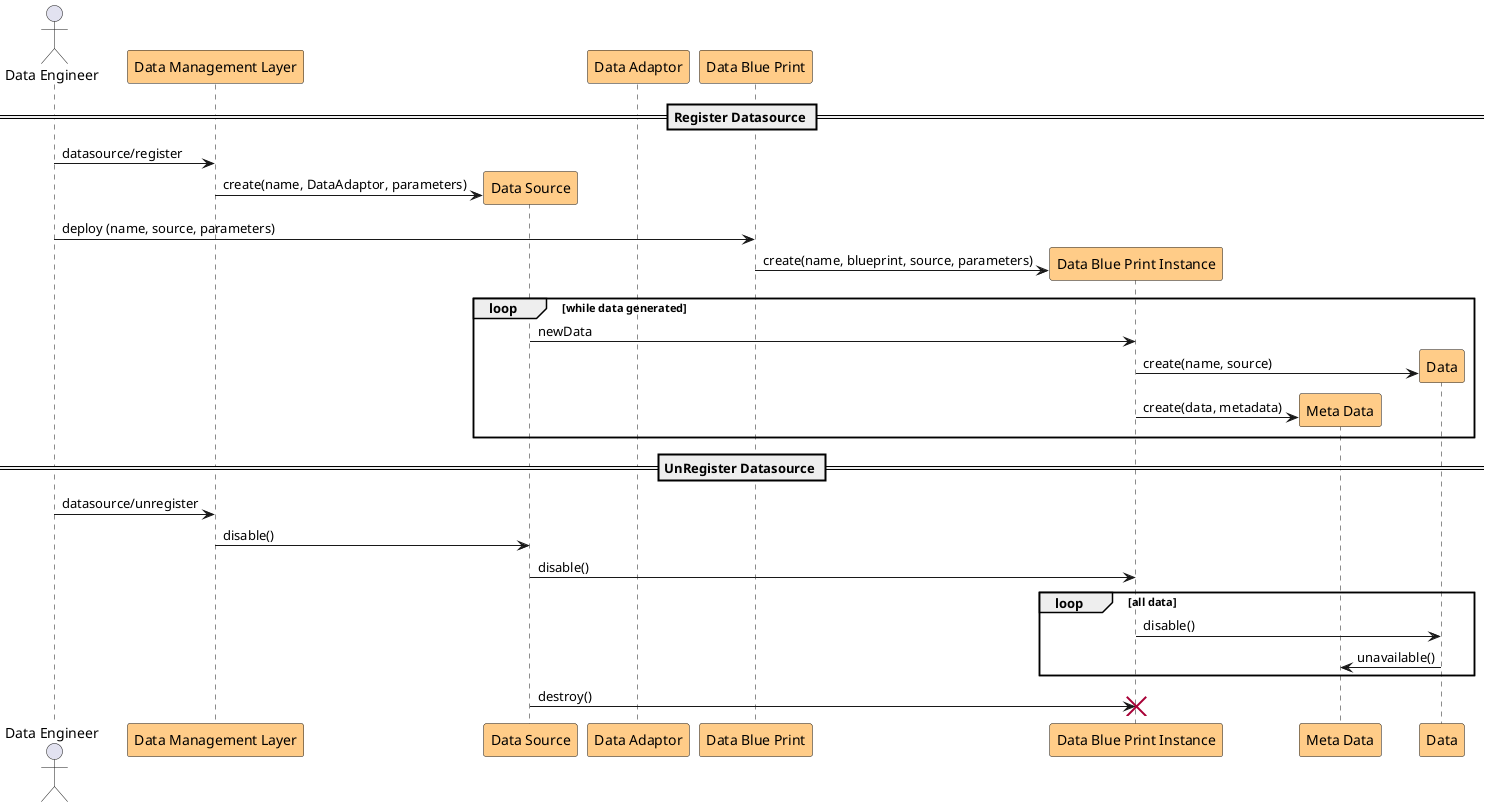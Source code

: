 @startuml
 actor "Data Engineer" as de
 participant "Data Management Layer" as dml #ffcc88
 participant "Data Source" as ds #ffcc88
 participant "Data Adaptor" as da #ffcc88
 participant "Data Blue Print" as dbp #ffcc88
 participant "Data Blue Print Instance" as dbpi #ffcc88
 participant "Meta Data" as md #ffcc88
 participant "Data" as data #ffcc88

== Register Datasource ==
de -> dml : datasource/register
dml -> ds  ** : create(name, DataAdaptor, parameters)
de -> dbp : deploy (name, source, parameters)
dbp -> dbpi ** : create(name, blueprint, source, parameters)
loop while data generated
    ds -> dbpi : newData
    dbpi -> data ** : create(name, source)
    dbpi -> md ** : create(data, metadata)
end

== UnRegister Datasource ==
de -> dml : datasource/unregister
dml -> ds : disable()
ds -> dbpi : disable()
loop all data
    dbpi -> data : disable()
    data -> md : unavailable()
end
ds -> dbpi !! : destroy()

@enduml
